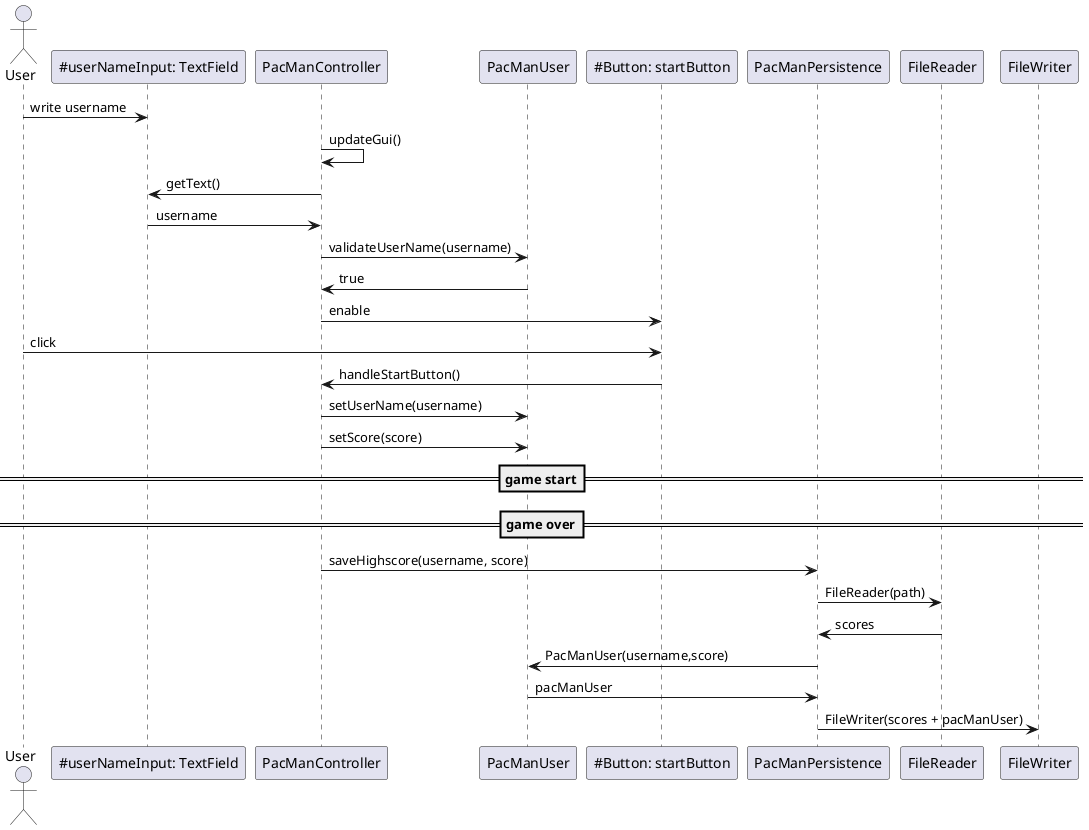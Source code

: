 @startuml
actor       User        as Foo
Foo -> "~#userNameInput: TextField": write username
PacManController-> PacManController: updateGui()
"~#userNameInput: TextField" <- PacManController: getText()
"~#userNameInput: TextField" -> PacManController: username

PacManController-> PacManUser: validateUserName(username)
PacManUser -> PacManController: true
PacManController -> "~#Button: startButton": enable  
Foo -> "~#Button: startButton": click
"~#Button: startButton" -> PacManController: handleStartButton()

PacManController -> PacManUser: setUserName(username)
PacManController -> PacManUser: setScore(score)

==game start==
==game over==

PacManController ->PacManPersistence: saveHighscore(username, score)
PacManPersistence -> FileReader: FileReader(path)
FileReader -> PacManPersistence: scores
PacManPersistence -> PacManUser: PacManUser(username,score)
PacManUser -> PacManPersistence: pacManUser
PacManPersistence -> FileWriter: FileWriter(scores + pacManUser)


@enduml